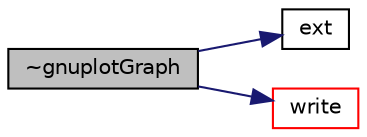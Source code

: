 digraph "~gnuplotGraph"
{
  bgcolor="transparent";
  edge [fontname="Helvetica",fontsize="10",labelfontname="Helvetica",labelfontsize="10"];
  node [fontname="Helvetica",fontsize="10",shape=record];
  rankdir="LR";
  Node1 [label="~gnuplotGraph",height=0.2,width=0.4,color="black", fillcolor="grey75", style="filled", fontcolor="black"];
  Node1 -> Node2 [color="midnightblue",fontsize="10",style="solid",fontname="Helvetica"];
  Node2 [label="ext",height=0.2,width=0.4,color="black",URL="$a00947.html#a51222fcdb3a7ef39bb9fa1ced2952f4f",tooltip="Return the appropriate fileName extension. "];
  Node1 -> Node3 [color="midnightblue",fontsize="10",style="solid",fontname="Helvetica"];
  Node3 [label="write",height=0.2,width=0.4,color="red",URL="$a00947.html#ab88e57639fbd935e7ca4d747f4a612c5",tooltip="Write graph in appropriate format. "];
}
